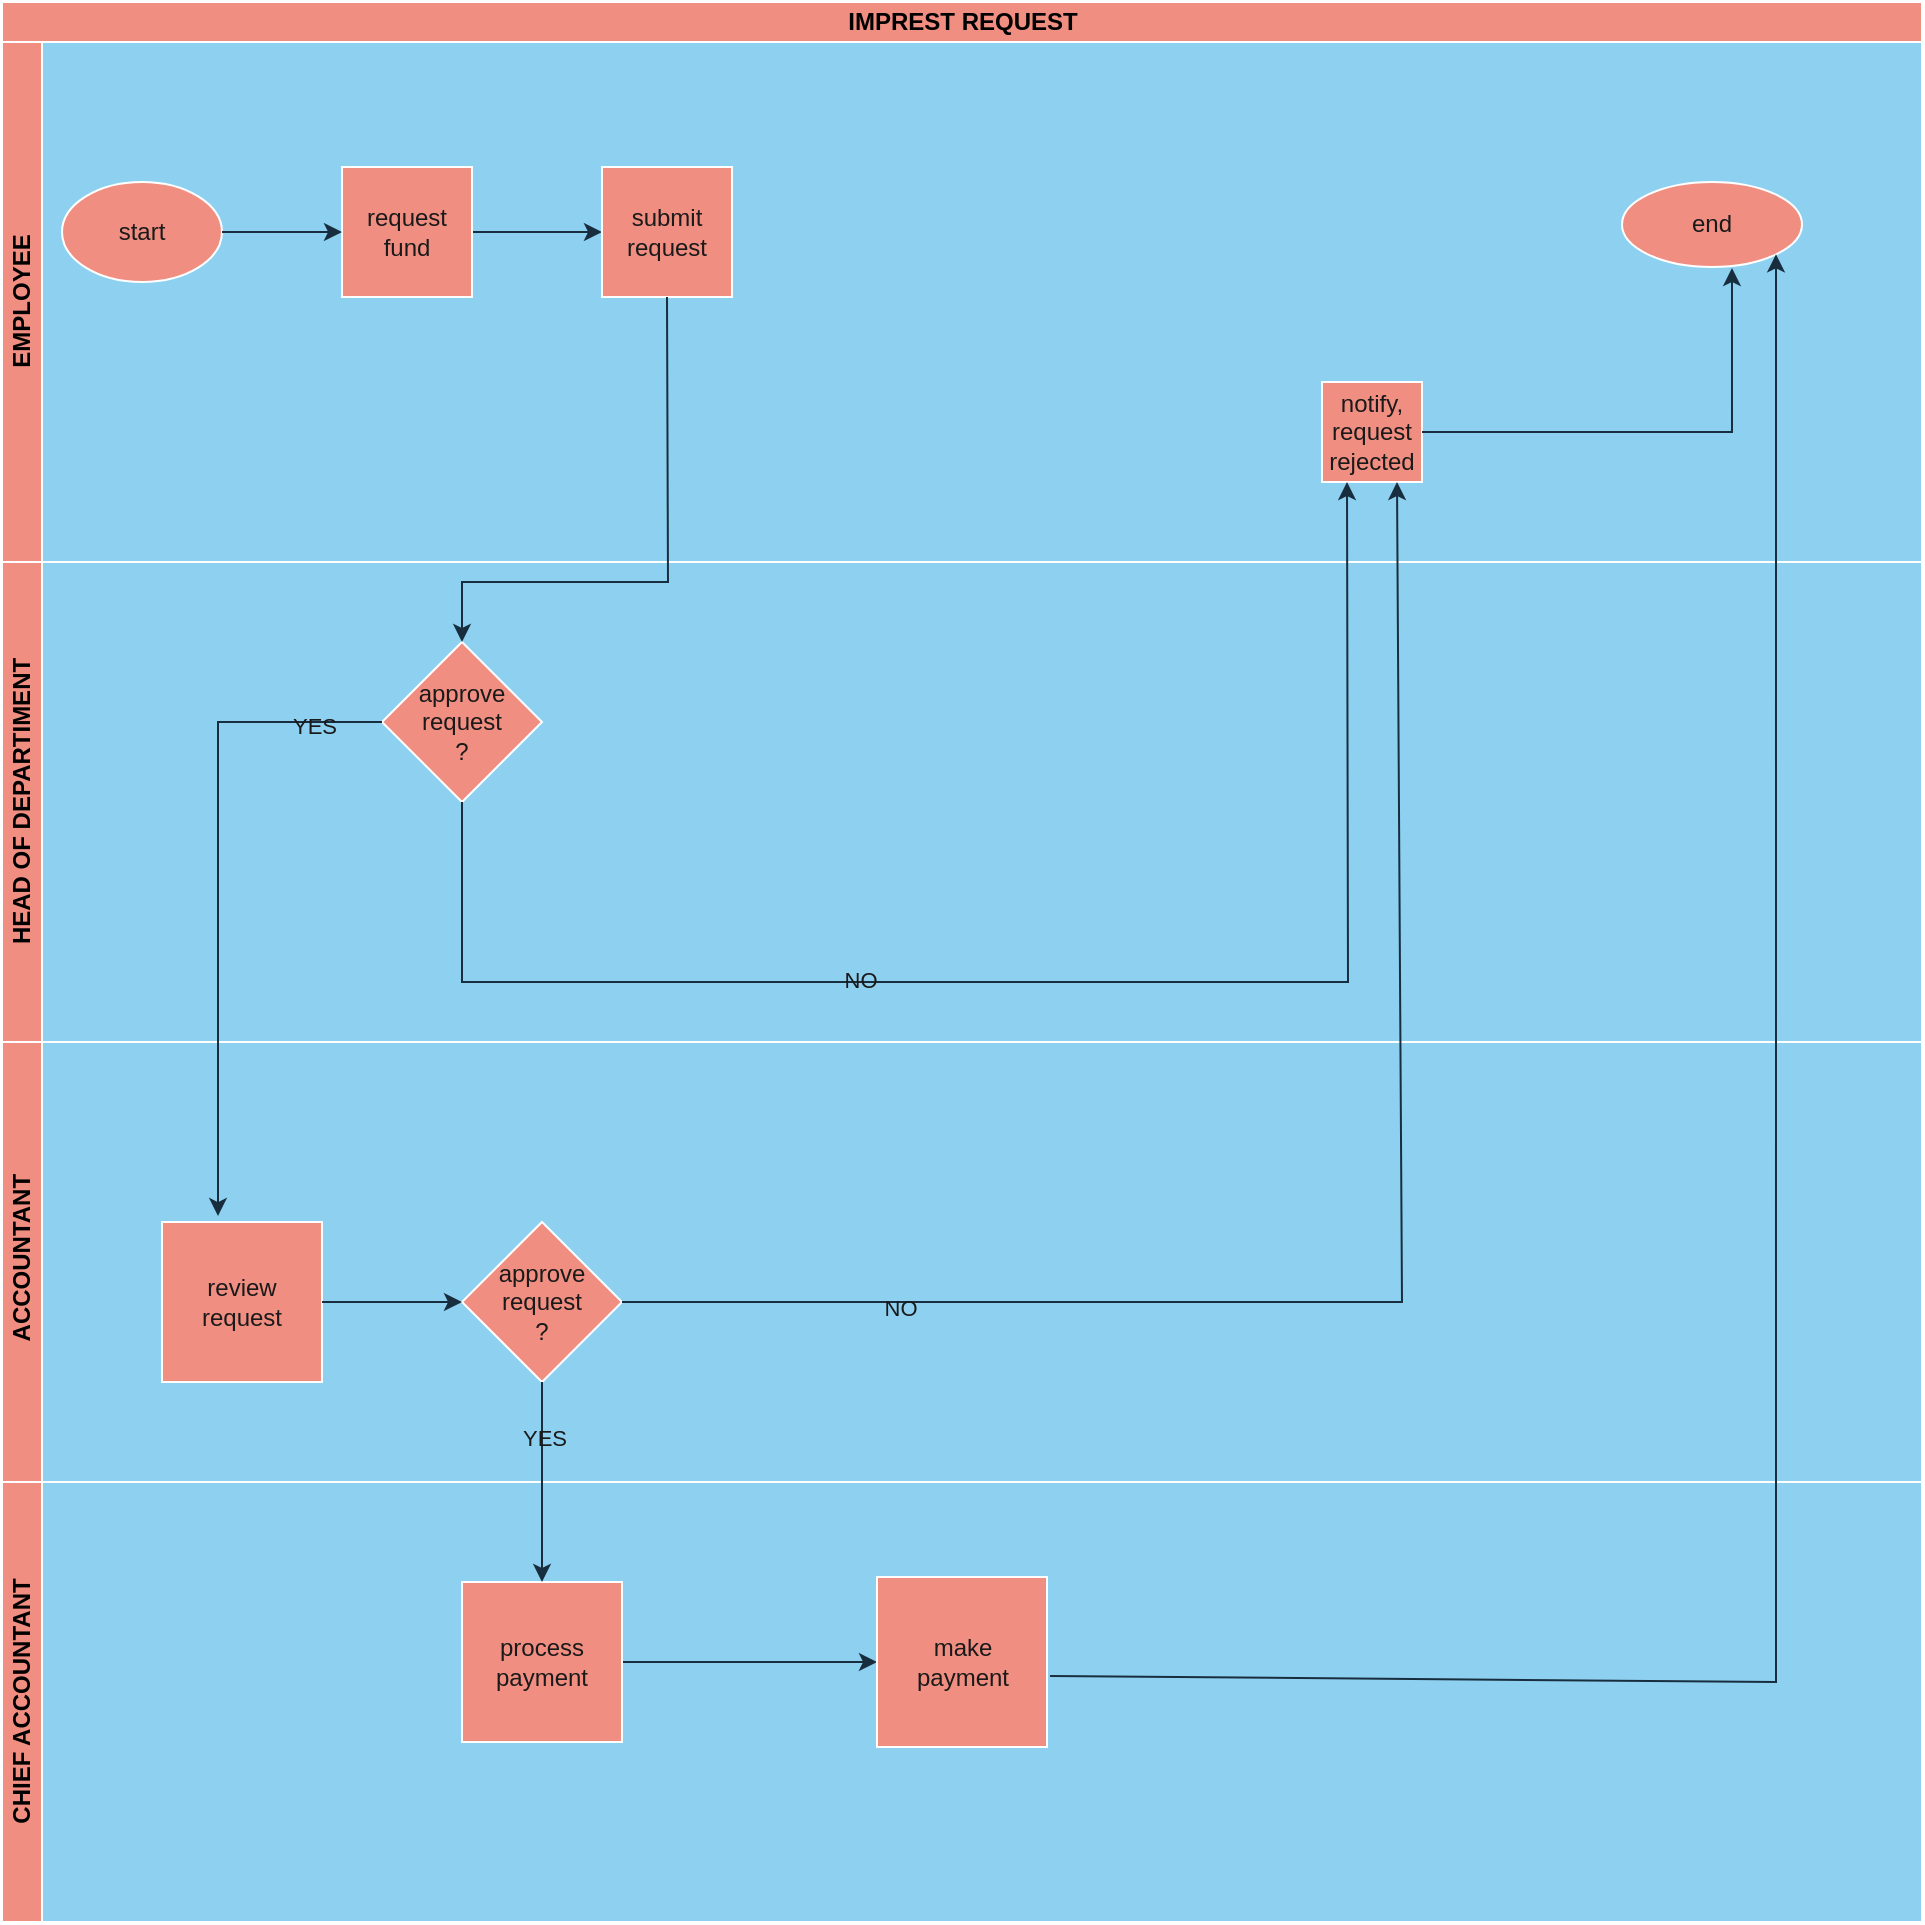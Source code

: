 <mxfile version="24.7.5">
  <diagram name="Page-1" id="khJitQyfaOCplYoJbGrk">
    <mxGraphModel dx="2214" dy="843" grid="1" gridSize="10" guides="1" tooltips="1" connect="1" arrows="1" fold="1" page="1" pageScale="1" pageWidth="850" pageHeight="1100" math="0" shadow="0">
      <root>
        <mxCell id="0" />
        <mxCell id="1" parent="0" />
        <mxCell id="H22XcNIQxckIvmQ4WJLZ-1" value="&lt;font color=&quot;#000000&quot;&gt;IMPREST REQUEST&lt;/font&gt;" style="swimlane;childLayout=stackLayout;resizeParent=1;resizeParentMax=0;horizontal=1;startSize=20;horizontalStack=0;html=1;fillColor=#F08E81;labelBackgroundColor=none;strokeColor=#FFFFFF;fontColor=#1A1A1A;" parent="1" vertex="1">
          <mxGeometry x="-810" y="50" width="960" height="960" as="geometry" />
        </mxCell>
        <mxCell id="H22XcNIQxckIvmQ4WJLZ-5" value="&lt;font color=&quot;#000000&quot;&gt;EMPLOYEE&lt;/font&gt;" style="swimlane;startSize=20;horizontal=0;html=1;swimlaneFillColor=#8ed0f0;fillColor=#F08E81;labelBackgroundColor=none;strokeColor=#FFFFFF;fontColor=#1A1A1A;" parent="H22XcNIQxckIvmQ4WJLZ-1" vertex="1">
          <mxGeometry y="20" width="960" height="260" as="geometry" />
        </mxCell>
        <mxCell id="H22XcNIQxckIvmQ4WJLZ-6" value="start" style="ellipse;whiteSpace=wrap;html=1;fillColor=#F08E81;fontColor=#1A1A1A;strokeColor=#FFFFFF;labelBackgroundColor=none;" parent="H22XcNIQxckIvmQ4WJLZ-5" vertex="1">
          <mxGeometry x="30" y="70" width="80" height="50" as="geometry" />
        </mxCell>
        <mxCell id="H22XcNIQxckIvmQ4WJLZ-9" value="" style="edgeStyle=orthogonalEdgeStyle;rounded=0;orthogonalLoop=1;jettySize=auto;html=1;labelBackgroundColor=none;strokeColor=#182E3E;fontColor=default;" parent="H22XcNIQxckIvmQ4WJLZ-5" source="H22XcNIQxckIvmQ4WJLZ-7" target="H22XcNIQxckIvmQ4WJLZ-8" edge="1">
          <mxGeometry relative="1" as="geometry" />
        </mxCell>
        <mxCell id="H22XcNIQxckIvmQ4WJLZ-7" value="&lt;div&gt;request &lt;br&gt;&lt;/div&gt;&lt;div&gt;fund&lt;br&gt;&lt;/div&gt;" style="whiteSpace=wrap;html=1;aspect=fixed;fillColor=#F08E81;fontColor=#1A1A1A;strokeColor=#FFFFFF;labelBackgroundColor=none;" parent="H22XcNIQxckIvmQ4WJLZ-5" vertex="1">
          <mxGeometry x="170" y="62.5" width="65" height="65" as="geometry" />
        </mxCell>
        <mxCell id="H22XcNIQxckIvmQ4WJLZ-8" value="&lt;div&gt;submit&lt;/div&gt;&lt;div&gt;request&lt;br&gt;&lt;/div&gt;" style="whiteSpace=wrap;html=1;aspect=fixed;fillColor=#F08E81;fontColor=#1A1A1A;strokeColor=#FFFFFF;labelBackgroundColor=none;" parent="H22XcNIQxckIvmQ4WJLZ-5" vertex="1">
          <mxGeometry x="300" y="62.5" width="65" height="65" as="geometry" />
        </mxCell>
        <mxCell id="H22XcNIQxckIvmQ4WJLZ-10" value="" style="endArrow=classic;html=1;rounded=0;exitX=1;exitY=0.5;exitDx=0;exitDy=0;entryX=0;entryY=0.5;entryDx=0;entryDy=0;labelBackgroundColor=none;strokeColor=#182E3E;fontColor=default;" parent="H22XcNIQxckIvmQ4WJLZ-5" source="H22XcNIQxckIvmQ4WJLZ-6" target="H22XcNIQxckIvmQ4WJLZ-7" edge="1">
          <mxGeometry width="50" height="50" relative="1" as="geometry">
            <mxPoint x="360" y="100" as="sourcePoint" />
            <mxPoint x="410" y="50" as="targetPoint" />
          </mxGeometry>
        </mxCell>
        <mxCell id="H22XcNIQxckIvmQ4WJLZ-13" value="end" style="ellipse;whiteSpace=wrap;html=1;fillColor=#F08E81;fontColor=#1A1A1A;strokeColor=#FFFFFF;labelBackgroundColor=none;" parent="H22XcNIQxckIvmQ4WJLZ-5" vertex="1">
          <mxGeometry x="810" y="70" width="90" height="42.5" as="geometry" />
        </mxCell>
        <mxCell id="H22XcNIQxckIvmQ4WJLZ-15" value="&lt;div&gt;notify,&lt;/div&gt;&lt;div&gt;request&lt;/div&gt;&lt;div&gt;rejected&lt;br&gt;&lt;/div&gt;" style="whiteSpace=wrap;html=1;aspect=fixed;fillColor=#F08E81;fontColor=#1A1A1A;strokeColor=#FFFFFF;labelBackgroundColor=none;" parent="H22XcNIQxckIvmQ4WJLZ-5" vertex="1">
          <mxGeometry x="660" y="170" width="50" height="50" as="geometry" />
        </mxCell>
        <mxCell id="H22XcNIQxckIvmQ4WJLZ-16" value="" style="endArrow=classic;html=1;rounded=0;exitX=1;exitY=0.5;exitDx=0;exitDy=0;entryX=0.611;entryY=1.012;entryDx=0;entryDy=0;entryPerimeter=0;labelBackgroundColor=none;strokeColor=#182E3E;fontColor=default;" parent="H22XcNIQxckIvmQ4WJLZ-5" source="H22XcNIQxckIvmQ4WJLZ-15" target="H22XcNIQxckIvmQ4WJLZ-13" edge="1">
          <mxGeometry width="50" height="50" relative="1" as="geometry">
            <mxPoint x="600" y="260" as="sourcePoint" />
            <mxPoint x="650" y="210" as="targetPoint" />
            <Array as="points">
              <mxPoint x="865" y="195" />
            </Array>
          </mxGeometry>
        </mxCell>
        <mxCell id="H22XcNIQxckIvmQ4WJLZ-2" value="&lt;font color=&quot;#000000&quot;&gt;HEAD OF DEPARTIMENT&lt;/font&gt;" style="swimlane;startSize=20;horizontal=0;html=1;swimlaneFillColor=#8ed0f0;fillColor=#F08E81;labelBackgroundColor=none;strokeColor=#FFFFFF;fontColor=#1A1A1A;" parent="H22XcNIQxckIvmQ4WJLZ-1" vertex="1">
          <mxGeometry y="280" width="960" height="240" as="geometry" />
        </mxCell>
        <mxCell id="H22XcNIQxckIvmQ4WJLZ-11" value="&lt;div&gt;approve&lt;/div&gt;&lt;div&gt;request&lt;/div&gt;&lt;div&gt;?&lt;br&gt;&lt;/div&gt;" style="rhombus;whiteSpace=wrap;html=1;fillColor=#F08E81;fontColor=#1A1A1A;strokeColor=#FFFFFF;labelBackgroundColor=none;" parent="H22XcNIQxckIvmQ4WJLZ-2" vertex="1">
          <mxGeometry x="190" y="40" width="80" height="80" as="geometry" />
        </mxCell>
        <mxCell id="H22XcNIQxckIvmQ4WJLZ-3" value="&lt;font color=&quot;#000000&quot;&gt;&amp;nbsp;ACCOUNTANT&lt;/font&gt;" style="swimlane;startSize=20;horizontal=0;html=1;swimlaneFillColor=#8ed0f0;fillColor=#F08E81;labelBackgroundColor=none;strokeColor=#FFFFFF;fontColor=#1A1A1A;" parent="H22XcNIQxckIvmQ4WJLZ-1" vertex="1">
          <mxGeometry y="520" width="960" height="220" as="geometry" />
        </mxCell>
        <mxCell id="H22XcNIQxckIvmQ4WJLZ-18" value="&lt;div&gt;approve&lt;/div&gt;&lt;div&gt;request&lt;/div&gt;&lt;div&gt;?&lt;br&gt;&lt;/div&gt;" style="rhombus;whiteSpace=wrap;html=1;fillColor=#F08E81;fontColor=#1A1A1A;strokeColor=#FFFFFF;labelBackgroundColor=none;" parent="H22XcNIQxckIvmQ4WJLZ-3" vertex="1">
          <mxGeometry x="230" y="90" width="80" height="80" as="geometry" />
        </mxCell>
        <mxCell id="H22XcNIQxckIvmQ4WJLZ-19" value="&lt;div&gt;review&lt;/div&gt;&lt;div&gt;request&lt;br&gt;&lt;/div&gt;" style="whiteSpace=wrap;html=1;aspect=fixed;fillColor=#F08E81;fontColor=#1A1A1A;strokeColor=#FFFFFF;labelBackgroundColor=none;" parent="H22XcNIQxckIvmQ4WJLZ-3" vertex="1">
          <mxGeometry x="80" y="90" width="80" height="80" as="geometry" />
        </mxCell>
        <mxCell id="H22XcNIQxckIvmQ4WJLZ-22" value="" style="endArrow=classic;html=1;rounded=0;exitX=1;exitY=0.5;exitDx=0;exitDy=0;entryX=0;entryY=0.5;entryDx=0;entryDy=0;labelBackgroundColor=none;strokeColor=#182E3E;fontColor=default;" parent="H22XcNIQxckIvmQ4WJLZ-3" source="H22XcNIQxckIvmQ4WJLZ-19" target="H22XcNIQxckIvmQ4WJLZ-18" edge="1">
          <mxGeometry width="50" height="50" relative="1" as="geometry">
            <mxPoint x="360" y="-40" as="sourcePoint" />
            <mxPoint x="410" y="-90" as="targetPoint" />
          </mxGeometry>
        </mxCell>
        <mxCell id="H22XcNIQxckIvmQ4WJLZ-4" value="&lt;font color=&quot;#000000&quot;&gt;CHIEF ACCOUNTANT&lt;/font&gt;" style="swimlane;startSize=20;horizontal=0;html=1;swimlaneFillColor=#8ed0f0;fillColor=#F08E81;labelBackgroundColor=none;strokeColor=#FFFFFF;fontColor=#1A1A1A;" parent="H22XcNIQxckIvmQ4WJLZ-1" vertex="1">
          <mxGeometry y="740" width="960" height="220" as="geometry" />
        </mxCell>
        <mxCell id="H22XcNIQxckIvmQ4WJLZ-29" value="" style="edgeStyle=orthogonalEdgeStyle;rounded=0;orthogonalLoop=1;jettySize=auto;html=1;labelBackgroundColor=none;strokeColor=#182E3E;fontColor=default;" parent="H22XcNIQxckIvmQ4WJLZ-4" source="H22XcNIQxckIvmQ4WJLZ-25" target="H22XcNIQxckIvmQ4WJLZ-28" edge="1">
          <mxGeometry relative="1" as="geometry" />
        </mxCell>
        <mxCell id="H22XcNIQxckIvmQ4WJLZ-25" value="&lt;div&gt;process&lt;/div&gt;&lt;div&gt;payment&lt;br&gt;&lt;/div&gt;" style="whiteSpace=wrap;html=1;aspect=fixed;fillColor=#F08E81;fontColor=#1A1A1A;strokeColor=#FFFFFF;labelBackgroundColor=none;" parent="H22XcNIQxckIvmQ4WJLZ-4" vertex="1">
          <mxGeometry x="230" y="50" width="80" height="80" as="geometry" />
        </mxCell>
        <mxCell id="H22XcNIQxckIvmQ4WJLZ-28" value="&lt;div&gt;make&lt;br&gt;&lt;/div&gt;&lt;div&gt;payment&lt;br&gt;&lt;/div&gt;" style="whiteSpace=wrap;html=1;aspect=fixed;fillColor=#F08E81;fontColor=#1A1A1A;strokeColor=#FFFFFF;labelBackgroundColor=none;" parent="H22XcNIQxckIvmQ4WJLZ-4" vertex="1">
          <mxGeometry x="437.5" y="47.5" width="85" height="85" as="geometry" />
        </mxCell>
        <mxCell id="H22XcNIQxckIvmQ4WJLZ-12" value="" style="endArrow=classic;html=1;rounded=0;exitX=0.5;exitY=1;exitDx=0;exitDy=0;entryX=0.5;entryY=0;entryDx=0;entryDy=0;labelBackgroundColor=none;strokeColor=#182E3E;fontColor=default;" parent="H22XcNIQxckIvmQ4WJLZ-1" source="H22XcNIQxckIvmQ4WJLZ-8" target="H22XcNIQxckIvmQ4WJLZ-11" edge="1">
          <mxGeometry width="50" height="50" relative="1" as="geometry">
            <mxPoint x="360" y="280" as="sourcePoint" />
            <mxPoint x="410" y="230" as="targetPoint" />
            <Array as="points">
              <mxPoint x="333" y="290" />
              <mxPoint x="230" y="290" />
            </Array>
          </mxGeometry>
        </mxCell>
        <mxCell id="H22XcNIQxckIvmQ4WJLZ-20" value="" style="endArrow=classic;html=1;rounded=0;exitX=0;exitY=0.5;exitDx=0;exitDy=0;entryX=0.35;entryY=-0.037;entryDx=0;entryDy=0;entryPerimeter=0;labelBackgroundColor=none;strokeColor=#182E3E;fontColor=default;" parent="H22XcNIQxckIvmQ4WJLZ-1" source="H22XcNIQxckIvmQ4WJLZ-11" target="H22XcNIQxckIvmQ4WJLZ-19" edge="1">
          <mxGeometry width="50" height="50" relative="1" as="geometry">
            <mxPoint x="360" y="500" as="sourcePoint" />
            <mxPoint x="410" y="450" as="targetPoint" />
            <Array as="points">
              <mxPoint x="108" y="360" />
            </Array>
          </mxGeometry>
        </mxCell>
        <mxCell id="H22XcNIQxckIvmQ4WJLZ-21" value="YES" style="edgeLabel;html=1;align=center;verticalAlign=middle;resizable=0;points=[];labelBackgroundColor=none;fontColor=#1A1A1A;" parent="H22XcNIQxckIvmQ4WJLZ-20" vertex="1" connectable="0">
          <mxGeometry x="-0.794" y="2" relative="1" as="geometry">
            <mxPoint as="offset" />
          </mxGeometry>
        </mxCell>
        <mxCell id="H22XcNIQxckIvmQ4WJLZ-23" value="" style="endArrow=classic;html=1;rounded=0;exitX=1;exitY=0.5;exitDx=0;exitDy=0;entryX=0.75;entryY=1;entryDx=0;entryDy=0;strokeColor=#182E3E;labelBackgroundColor=none;fontColor=default;" parent="H22XcNIQxckIvmQ4WJLZ-1" source="H22XcNIQxckIvmQ4WJLZ-18" target="H22XcNIQxckIvmQ4WJLZ-15" edge="1">
          <mxGeometry width="50" height="50" relative="1" as="geometry">
            <mxPoint x="400" y="450" as="sourcePoint" />
            <mxPoint x="740" y="540" as="targetPoint" />
            <Array as="points">
              <mxPoint x="700" y="650" />
            </Array>
          </mxGeometry>
        </mxCell>
        <mxCell id="H22XcNIQxckIvmQ4WJLZ-24" value="NO" style="edgeLabel;html=1;align=center;verticalAlign=middle;resizable=0;points=[];fontColor=#1A1A1A;labelBackgroundColor=none;" parent="H22XcNIQxckIvmQ4WJLZ-23" vertex="1" connectable="0">
          <mxGeometry x="-0.652" y="-3" relative="1" as="geometry">
            <mxPoint as="offset" />
          </mxGeometry>
        </mxCell>
        <mxCell id="H22XcNIQxckIvmQ4WJLZ-26" value="" style="endArrow=classic;html=1;rounded=0;exitX=0.5;exitY=1;exitDx=0;exitDy=0;entryX=0.5;entryY=0;entryDx=0;entryDy=0;labelBackgroundColor=none;strokeColor=#182E3E;fontColor=default;" parent="H22XcNIQxckIvmQ4WJLZ-1" source="H22XcNIQxckIvmQ4WJLZ-18" target="H22XcNIQxckIvmQ4WJLZ-25" edge="1">
          <mxGeometry width="50" height="50" relative="1" as="geometry">
            <mxPoint x="400" y="760" as="sourcePoint" />
            <mxPoint x="450" y="710" as="targetPoint" />
          </mxGeometry>
        </mxCell>
        <mxCell id="H22XcNIQxckIvmQ4WJLZ-27" value="YES" style="edgeLabel;html=1;align=center;verticalAlign=middle;resizable=0;points=[];fontColor=#1A1A1A;labelBackgroundColor=none;" parent="H22XcNIQxckIvmQ4WJLZ-26" vertex="1" connectable="0">
          <mxGeometry x="-0.44" y="1" relative="1" as="geometry">
            <mxPoint as="offset" />
          </mxGeometry>
        </mxCell>
        <mxCell id="H22XcNIQxckIvmQ4WJLZ-14" value="" style="endArrow=classic;html=1;rounded=0;exitX=0.5;exitY=1;exitDx=0;exitDy=0;strokeColor=#182E3E;entryX=0.25;entryY=1;entryDx=0;entryDy=0;labelBackgroundColor=none;fontColor=default;" parent="H22XcNIQxckIvmQ4WJLZ-1" source="H22XcNIQxckIvmQ4WJLZ-11" target="H22XcNIQxckIvmQ4WJLZ-15" edge="1">
          <mxGeometry width="50" height="50" relative="1" as="geometry">
            <mxPoint x="630" y="280" as="sourcePoint" />
            <mxPoint x="720" y="240" as="targetPoint" />
            <Array as="points">
              <mxPoint x="230" y="490" />
              <mxPoint x="260" y="490" />
              <mxPoint x="673" y="490" />
            </Array>
          </mxGeometry>
        </mxCell>
        <mxCell id="H22XcNIQxckIvmQ4WJLZ-17" value="NO" style="edgeLabel;html=1;align=center;verticalAlign=middle;resizable=0;points=[];labelBackgroundColor=none;fontColor=#1A1A1A;" parent="H22XcNIQxckIvmQ4WJLZ-14" vertex="1" connectable="0">
          <mxGeometry x="-0.263" y="1" relative="1" as="geometry">
            <mxPoint as="offset" />
          </mxGeometry>
        </mxCell>
        <mxCell id="H22XcNIQxckIvmQ4WJLZ-30" value="" style="endArrow=classic;html=1;rounded=0;exitX=1.018;exitY=0.582;exitDx=0;exitDy=0;exitPerimeter=0;entryX=1;entryY=1;entryDx=0;entryDy=0;labelBackgroundColor=none;strokeColor=#182E3E;fontColor=default;" parent="H22XcNIQxckIvmQ4WJLZ-1" source="H22XcNIQxckIvmQ4WJLZ-28" target="H22XcNIQxckIvmQ4WJLZ-13" edge="1">
          <mxGeometry width="50" height="50" relative="1" as="geometry">
            <mxPoint x="430" y="710" as="sourcePoint" />
            <mxPoint x="890" y="460" as="targetPoint" />
            <Array as="points">
              <mxPoint x="887" y="840" />
            </Array>
          </mxGeometry>
        </mxCell>
      </root>
    </mxGraphModel>
  </diagram>
</mxfile>

